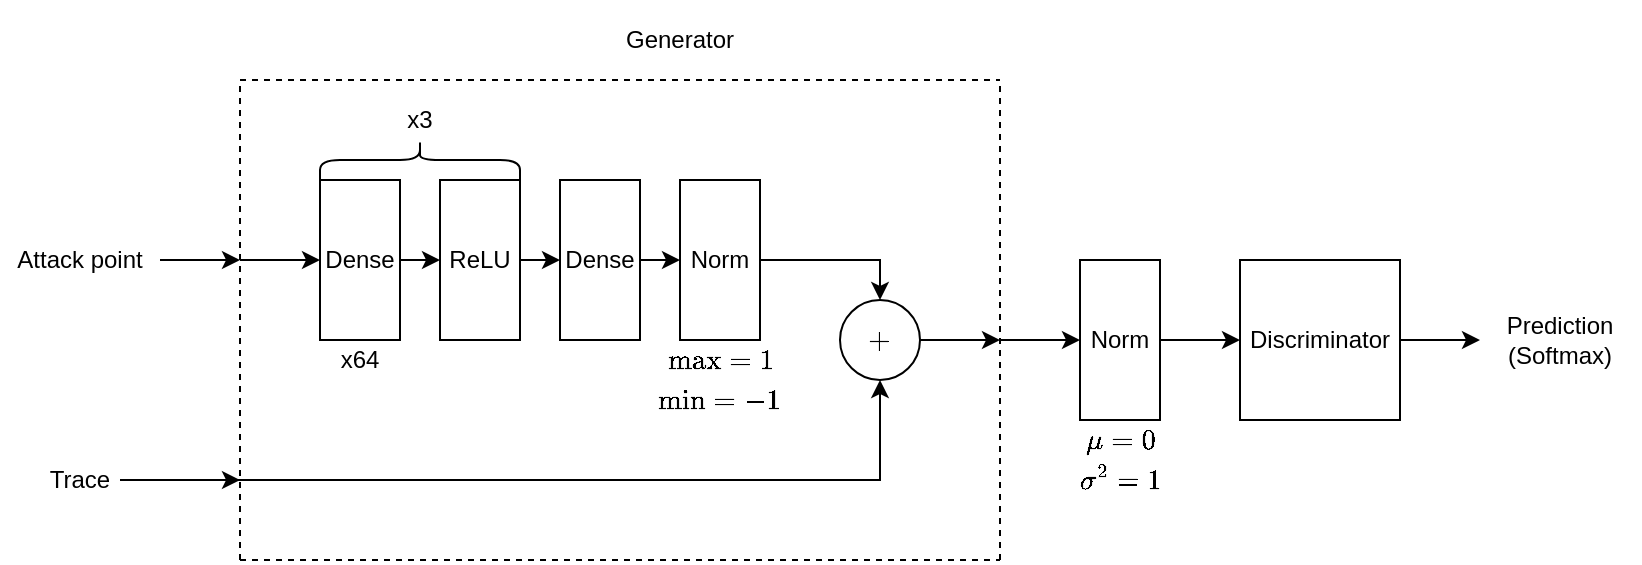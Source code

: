 <mxfile version="16.4.5" type="device"><diagram id="1cE9sgy44pvK4Kxqh7rR" name="Page-1"><mxGraphModel dx="2272" dy="727" grid="1" gridSize="10" guides="1" tooltips="1" connect="1" arrows="1" fold="1" page="1" pageScale="1" pageWidth="850" pageHeight="1100" math="1" shadow="0"><root><mxCell id="0"/><mxCell id="1" parent="0"/><mxCell id="XdFX4buFfyT47oLjuNTR-1" value="Discriminator" style="whiteSpace=wrap;html=1;aspect=fixed;" parent="1" vertex="1"><mxGeometry x="600" y="130" width="80" height="80" as="geometry"/></mxCell><mxCell id="XdFX4buFfyT47oLjuNTR-5" value="Norm" style="rounded=0;whiteSpace=wrap;html=1;" parent="1" vertex="1"><mxGeometry x="520" y="130" width="40" height="80" as="geometry"/></mxCell><mxCell id="XdFX4buFfyT47oLjuNTR-6" value="$$\mu=0$$" style="text;html=1;strokeColor=none;fillColor=none;align=center;verticalAlign=middle;whiteSpace=wrap;rounded=0;" parent="1" vertex="1"><mxGeometry x="520" y="210" width="40" height="20" as="geometry"/></mxCell><mxCell id="XdFX4buFfyT47oLjuNTR-7" value="$$\sigma^2 = 1$$" style="text;html=1;strokeColor=none;fillColor=none;align=center;verticalAlign=middle;whiteSpace=wrap;rounded=0;" parent="1" vertex="1"><mxGeometry x="520" y="230" width="40" height="20" as="geometry"/></mxCell><mxCell id="XdFX4buFfyT47oLjuNTR-8" value="" style="endArrow=classic;html=1;rounded=0;exitX=1;exitY=0.5;exitDx=0;exitDy=0;entryX=0;entryY=0.5;entryDx=0;entryDy=0;" parent="1" source="XdFX4buFfyT47oLjuNTR-5" target="XdFX4buFfyT47oLjuNTR-1" edge="1"><mxGeometry width="50" height="50" relative="1" as="geometry"><mxPoint x="630" y="310" as="sourcePoint"/><mxPoint x="680" y="260" as="targetPoint"/></mxGeometry></mxCell><mxCell id="XdFX4buFfyT47oLjuNTR-10" value="" style="endArrow=classic;html=1;rounded=0;exitX=1;exitY=0.5;exitDx=0;exitDy=0;" parent="1" source="XdFX4buFfyT47oLjuNTR-1" edge="1"><mxGeometry width="50" height="50" relative="1" as="geometry"><mxPoint x="740" y="200" as="sourcePoint"/><mxPoint x="720" y="170" as="targetPoint"/></mxGeometry></mxCell><mxCell id="XdFX4buFfyT47oLjuNTR-11" value="Prediction (Softmax)" style="text;html=1;strokeColor=none;fillColor=none;align=center;verticalAlign=middle;whiteSpace=wrap;rounded=0;" parent="1" vertex="1"><mxGeometry x="720" y="150" width="80" height="40" as="geometry"/></mxCell><mxCell id="XdFX4buFfyT47oLjuNTR-12" value="" style="endArrow=classic;html=1;rounded=0;entryX=0;entryY=0.5;entryDx=0;entryDy=0;" parent="1" target="XdFX4buFfyT47oLjuNTR-5" edge="1"><mxGeometry width="50" height="50" relative="1" as="geometry"><mxPoint x="480" y="170" as="sourcePoint"/><mxPoint x="420" y="150" as="targetPoint"/></mxGeometry></mxCell><mxCell id="XdFX4buFfyT47oLjuNTR-17" value="" style="endArrow=classic;html=1;rounded=0;entryX=0;entryY=0.25;entryDx=0;entryDy=0;" parent="1" edge="1"><mxGeometry width="50" height="50" relative="1" as="geometry"><mxPoint x="60" y="130" as="sourcePoint"/><mxPoint x="100" y="130" as="targetPoint"/></mxGeometry></mxCell><mxCell id="XdFX4buFfyT47oLjuNTR-18" value="" style="endArrow=classic;html=1;rounded=0;entryX=0;entryY=0.75;entryDx=0;entryDy=0;" parent="1" edge="1"><mxGeometry width="50" height="50" relative="1" as="geometry"><mxPoint x="60" y="240" as="sourcePoint"/><mxPoint x="100" y="240" as="targetPoint"/></mxGeometry></mxCell><mxCell id="XdFX4buFfyT47oLjuNTR-19" value="Trace" style="text;html=1;strokeColor=none;fillColor=none;align=center;verticalAlign=middle;whiteSpace=wrap;rounded=0;dashed=1;" parent="1" vertex="1"><mxGeometry x="-20" y="220" width="80" height="40" as="geometry"/></mxCell><mxCell id="XdFX4buFfyT47oLjuNTR-20" value="Attack point" style="text;html=1;strokeColor=none;fillColor=none;align=center;verticalAlign=middle;whiteSpace=wrap;rounded=0;dashed=1;" parent="1" vertex="1"><mxGeometry x="-20" y="110" width="80" height="40" as="geometry"/></mxCell><mxCell id="XdFX4buFfyT47oLjuNTR-21" value="Generator" style="text;html=1;strokeColor=none;fillColor=none;align=center;verticalAlign=middle;whiteSpace=wrap;rounded=0;dashed=1;" parent="1" vertex="1"><mxGeometry x="280" width="80" height="40" as="geometry"/></mxCell><mxCell id="XdFX4buFfyT47oLjuNTR-24" value="$$+$$" style="ellipse;whiteSpace=wrap;html=1;aspect=fixed;fillColor=default;" parent="1" vertex="1"><mxGeometry x="400" y="150" width="40" height="40" as="geometry"/></mxCell><mxCell id="XdFX4buFfyT47oLjuNTR-27" value="" style="endArrow=classic;html=1;rounded=0;exitX=1;exitY=0.5;exitDx=0;exitDy=0;entryX=1;entryY=0.5;entryDx=0;entryDy=0;" parent="1" source="XdFX4buFfyT47oLjuNTR-24" edge="1"><mxGeometry width="50" height="50" relative="1" as="geometry"><mxPoint x="570" y="330" as="sourcePoint"/><mxPoint x="480" y="170" as="targetPoint"/></mxGeometry></mxCell><mxCell id="XdFX4buFfyT47oLjuNTR-30" value="" style="endArrow=classic;html=1;rounded=0;exitX=1;exitY=0.5;exitDx=0;exitDy=0;entryX=0.5;entryY=0;entryDx=0;entryDy=0;" parent="1" target="XdFX4buFfyT47oLjuNTR-24" edge="1"><mxGeometry width="50" height="50" relative="1" as="geometry"><mxPoint x="360" y="130" as="sourcePoint"/><mxPoint x="600" y="50" as="targetPoint"/><Array as="points"><mxPoint x="420" y="130"/></Array></mxGeometry></mxCell><mxCell id="tq97lByVeDTm4nbrLmjD-1" value="Dense" style="rounded=0;whiteSpace=wrap;html=1;fillColor=default;" parent="1" vertex="1"><mxGeometry x="140" y="90" width="40" height="80" as="geometry"/></mxCell><mxCell id="tq97lByVeDTm4nbrLmjD-2" value="x64" style="text;html=1;strokeColor=none;fillColor=none;align=center;verticalAlign=middle;whiteSpace=wrap;rounded=0;" parent="1" vertex="1"><mxGeometry x="140" y="170" width="40" height="20" as="geometry"/></mxCell><mxCell id="tq97lByVeDTm4nbrLmjD-3" value="ReLU" style="rounded=0;whiteSpace=wrap;html=1;fillColor=default;" parent="1" vertex="1"><mxGeometry x="200" y="90" width="40" height="80" as="geometry"/></mxCell><mxCell id="tq97lByVeDTm4nbrLmjD-4" value="Dense" style="rounded=0;whiteSpace=wrap;html=1;fillColor=default;" parent="1" vertex="1"><mxGeometry x="260" y="90" width="40" height="80" as="geometry"/></mxCell><mxCell id="tq97lByVeDTm4nbrLmjD-6" value="Norm" style="rounded=0;whiteSpace=wrap;html=1;fillColor=default;" parent="1" vertex="1"><mxGeometry x="320" y="90" width="40" height="80" as="geometry"/></mxCell><mxCell id="tq97lByVeDTm4nbrLmjD-7" value="$$\text{max}=1$$" style="text;html=1;strokeColor=none;fillColor=none;align=center;verticalAlign=middle;whiteSpace=wrap;rounded=0;" parent="1" vertex="1"><mxGeometry x="320" y="170" width="40" height="20" as="geometry"/></mxCell><mxCell id="tq97lByVeDTm4nbrLmjD-8" value="$$\text{min}=-1$$" style="text;html=1;strokeColor=none;fillColor=none;align=center;verticalAlign=middle;whiteSpace=wrap;rounded=0;" parent="1" vertex="1"><mxGeometry x="320" y="190" width="40" height="20" as="geometry"/></mxCell><mxCell id="tq97lByVeDTm4nbrLmjD-9" value="" style="endArrow=classic;html=1;rounded=0;entryX=0;entryY=0.5;entryDx=0;entryDy=0;exitX=1;exitY=0.5;exitDx=0;exitDy=0;" parent="1" target="tq97lByVeDTm4nbrLmjD-6" edge="1"><mxGeometry width="50" height="50" relative="1" as="geometry"><mxPoint x="300" y="130" as="sourcePoint"/><mxPoint x="220" y="250" as="targetPoint"/></mxGeometry></mxCell><mxCell id="tq97lByVeDTm4nbrLmjD-11" value="" style="endArrow=classic;html=1;rounded=0;entryX=0;entryY=0.5;entryDx=0;entryDy=0;exitX=1;exitY=0.5;exitDx=0;exitDy=0;" parent="1" source="tq97lByVeDTm4nbrLmjD-3" target="tq97lByVeDTm4nbrLmjD-4" edge="1"><mxGeometry width="50" height="50" relative="1" as="geometry"><mxPoint x="220" y="330" as="sourcePoint"/><mxPoint x="270" y="280" as="targetPoint"/></mxGeometry></mxCell><mxCell id="tq97lByVeDTm4nbrLmjD-12" value="" style="endArrow=classic;html=1;rounded=0;entryX=0;entryY=0.5;entryDx=0;entryDy=0;exitX=1;exitY=0.5;exitDx=0;exitDy=0;" parent="1" source="tq97lByVeDTm4nbrLmjD-1" target="tq97lByVeDTm4nbrLmjD-3" edge="1"><mxGeometry width="50" height="50" relative="1" as="geometry"><mxPoint x="180" y="280" as="sourcePoint"/><mxPoint x="230" y="230" as="targetPoint"/></mxGeometry></mxCell><mxCell id="tq97lByVeDTm4nbrLmjD-13" value="" style="shape=curlyBracket;whiteSpace=wrap;html=1;rounded=1;flipH=1;fillColor=default;rotation=-90;" parent="1" vertex="1"><mxGeometry x="180" y="30" width="20" height="100" as="geometry"/></mxCell><mxCell id="tq97lByVeDTm4nbrLmjD-14" value="x3" style="text;html=1;strokeColor=none;fillColor=none;align=center;verticalAlign=middle;whiteSpace=wrap;rounded=0;" parent="1" vertex="1"><mxGeometry x="170" y="50" width="40" height="20" as="geometry"/></mxCell><mxCell id="tq97lByVeDTm4nbrLmjD-15" value="" style="endArrow=classic;html=1;rounded=0;entryX=0;entryY=0.5;entryDx=0;entryDy=0;" parent="1" target="tq97lByVeDTm4nbrLmjD-1" edge="1"><mxGeometry width="50" height="50" relative="1" as="geometry"><mxPoint x="100" y="130" as="sourcePoint"/><mxPoint x="70" y="240" as="targetPoint"/></mxGeometry></mxCell><mxCell id="tq97lByVeDTm4nbrLmjD-16" value="" style="endArrow=classic;html=1;rounded=0;entryX=0.5;entryY=1;entryDx=0;entryDy=0;" parent="1" target="XdFX4buFfyT47oLjuNTR-24" edge="1"><mxGeometry width="50" height="50" relative="1" as="geometry"><mxPoint x="40" y="240" as="sourcePoint"/><mxPoint x="280" y="260" as="targetPoint"/><Array as="points"><mxPoint x="420" y="240"/></Array></mxGeometry></mxCell><mxCell id="tq97lByVeDTm4nbrLmjD-17" value="" style="endArrow=none;dashed=1;html=1;rounded=0;" parent="1" edge="1"><mxGeometry width="50" height="50" relative="1" as="geometry"><mxPoint x="100" y="280" as="sourcePoint"/><mxPoint x="100" y="40" as="targetPoint"/></mxGeometry></mxCell><mxCell id="tq97lByVeDTm4nbrLmjD-18" value="" style="endArrow=none;dashed=1;html=1;rounded=0;" parent="1" edge="1"><mxGeometry width="50" height="50" relative="1" as="geometry"><mxPoint x="100" y="280" as="sourcePoint"/><mxPoint x="480" y="280" as="targetPoint"/></mxGeometry></mxCell><mxCell id="tq97lByVeDTm4nbrLmjD-19" value="" style="endArrow=none;dashed=1;html=1;rounded=0;" parent="1" edge="1"><mxGeometry width="50" height="50" relative="1" as="geometry"><mxPoint x="480" y="280" as="sourcePoint"/><mxPoint x="480" y="40" as="targetPoint"/></mxGeometry></mxCell><mxCell id="tq97lByVeDTm4nbrLmjD-20" value="" style="endArrow=none;dashed=1;html=1;rounded=0;" parent="1" edge="1"><mxGeometry width="50" height="50" relative="1" as="geometry"><mxPoint x="100" y="40" as="sourcePoint"/><mxPoint x="480" y="40" as="targetPoint"/></mxGeometry></mxCell></root></mxGraphModel></diagram></mxfile>